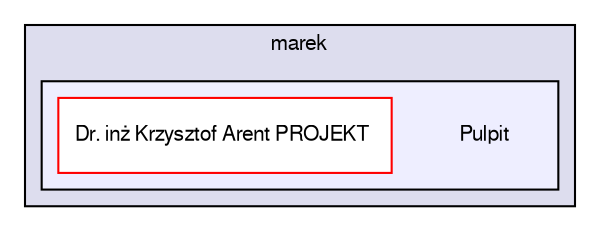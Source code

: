 digraph "/home/marek/Pulpit" {
  compound=true
  node [ fontsize="10", fontname="FreeSans"];
  edge [ labelfontsize="10", labelfontname="FreeSans"];
  subgraph clusterdir_d7941cd9cc40a53e22cedd7004f8798f {
    graph [ bgcolor="#ddddee", pencolor="black", label="marek" fontname="FreeSans", fontsize="10", URL="dir_d7941cd9cc40a53e22cedd7004f8798f.html"]
  subgraph clusterdir_77b50abcf4a26f9896ca79cd271b7b9b {
    graph [ bgcolor="#eeeeff", pencolor="black", label="" URL="dir_77b50abcf4a26f9896ca79cd271b7b9b.html"];
    dir_77b50abcf4a26f9896ca79cd271b7b9b [shape=plaintext label="Pulpit"];
    dir_62add219b7094ef6b0f28a1a48b748dc [shape=box label="Dr. inż Krzysztof Arent PROJEKT " color="red" fillcolor="white" style="filled" URL="dir_62add219b7094ef6b0f28a1a48b748dc.html"];
  }
  }
}
